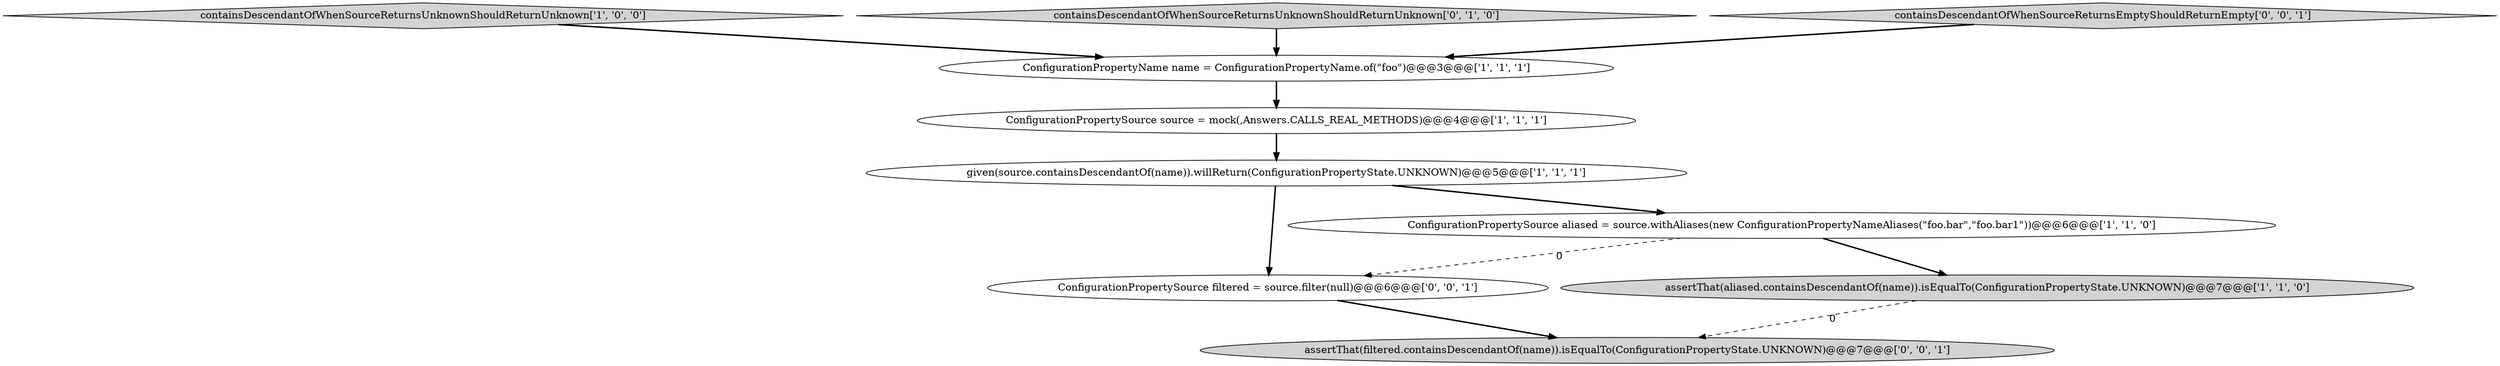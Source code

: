 digraph {
7 [style = filled, label = "ConfigurationPropertySource filtered = source.filter(null)@@@6@@@['0', '0', '1']", fillcolor = white, shape = ellipse image = "AAA0AAABBB3BBB"];
4 [style = filled, label = "assertThat(aliased.containsDescendantOf(name)).isEqualTo(ConfigurationPropertyState.UNKNOWN)@@@7@@@['1', '1', '0']", fillcolor = lightgray, shape = ellipse image = "AAA0AAABBB1BBB"];
2 [style = filled, label = "containsDescendantOfWhenSourceReturnsUnknownShouldReturnUnknown['1', '0', '0']", fillcolor = lightgray, shape = diamond image = "AAA0AAABBB1BBB"];
0 [style = filled, label = "ConfigurationPropertyName name = ConfigurationPropertyName.of(\"foo\")@@@3@@@['1', '1', '1']", fillcolor = white, shape = ellipse image = "AAA0AAABBB1BBB"];
1 [style = filled, label = "ConfigurationPropertySource aliased = source.withAliases(new ConfigurationPropertyNameAliases(\"foo.bar\",\"foo.bar1\"))@@@6@@@['1', '1', '0']", fillcolor = white, shape = ellipse image = "AAA0AAABBB1BBB"];
8 [style = filled, label = "assertThat(filtered.containsDescendantOf(name)).isEqualTo(ConfigurationPropertyState.UNKNOWN)@@@7@@@['0', '0', '1']", fillcolor = lightgray, shape = ellipse image = "AAA0AAABBB3BBB"];
6 [style = filled, label = "containsDescendantOfWhenSourceReturnsUnknownShouldReturnUnknown['0', '1', '0']", fillcolor = lightgray, shape = diamond image = "AAA0AAABBB2BBB"];
3 [style = filled, label = "ConfigurationPropertySource source = mock(,Answers.CALLS_REAL_METHODS)@@@4@@@['1', '1', '1']", fillcolor = white, shape = ellipse image = "AAA0AAABBB1BBB"];
9 [style = filled, label = "containsDescendantOfWhenSourceReturnsEmptyShouldReturnEmpty['0', '0', '1']", fillcolor = lightgray, shape = diamond image = "AAA0AAABBB3BBB"];
5 [style = filled, label = "given(source.containsDescendantOf(name)).willReturn(ConfigurationPropertyState.UNKNOWN)@@@5@@@['1', '1', '1']", fillcolor = white, shape = ellipse image = "AAA0AAABBB1BBB"];
0->3 [style = bold, label=""];
5->7 [style = bold, label=""];
5->1 [style = bold, label=""];
1->4 [style = bold, label=""];
3->5 [style = bold, label=""];
2->0 [style = bold, label=""];
6->0 [style = bold, label=""];
9->0 [style = bold, label=""];
1->7 [style = dashed, label="0"];
7->8 [style = bold, label=""];
4->8 [style = dashed, label="0"];
}

